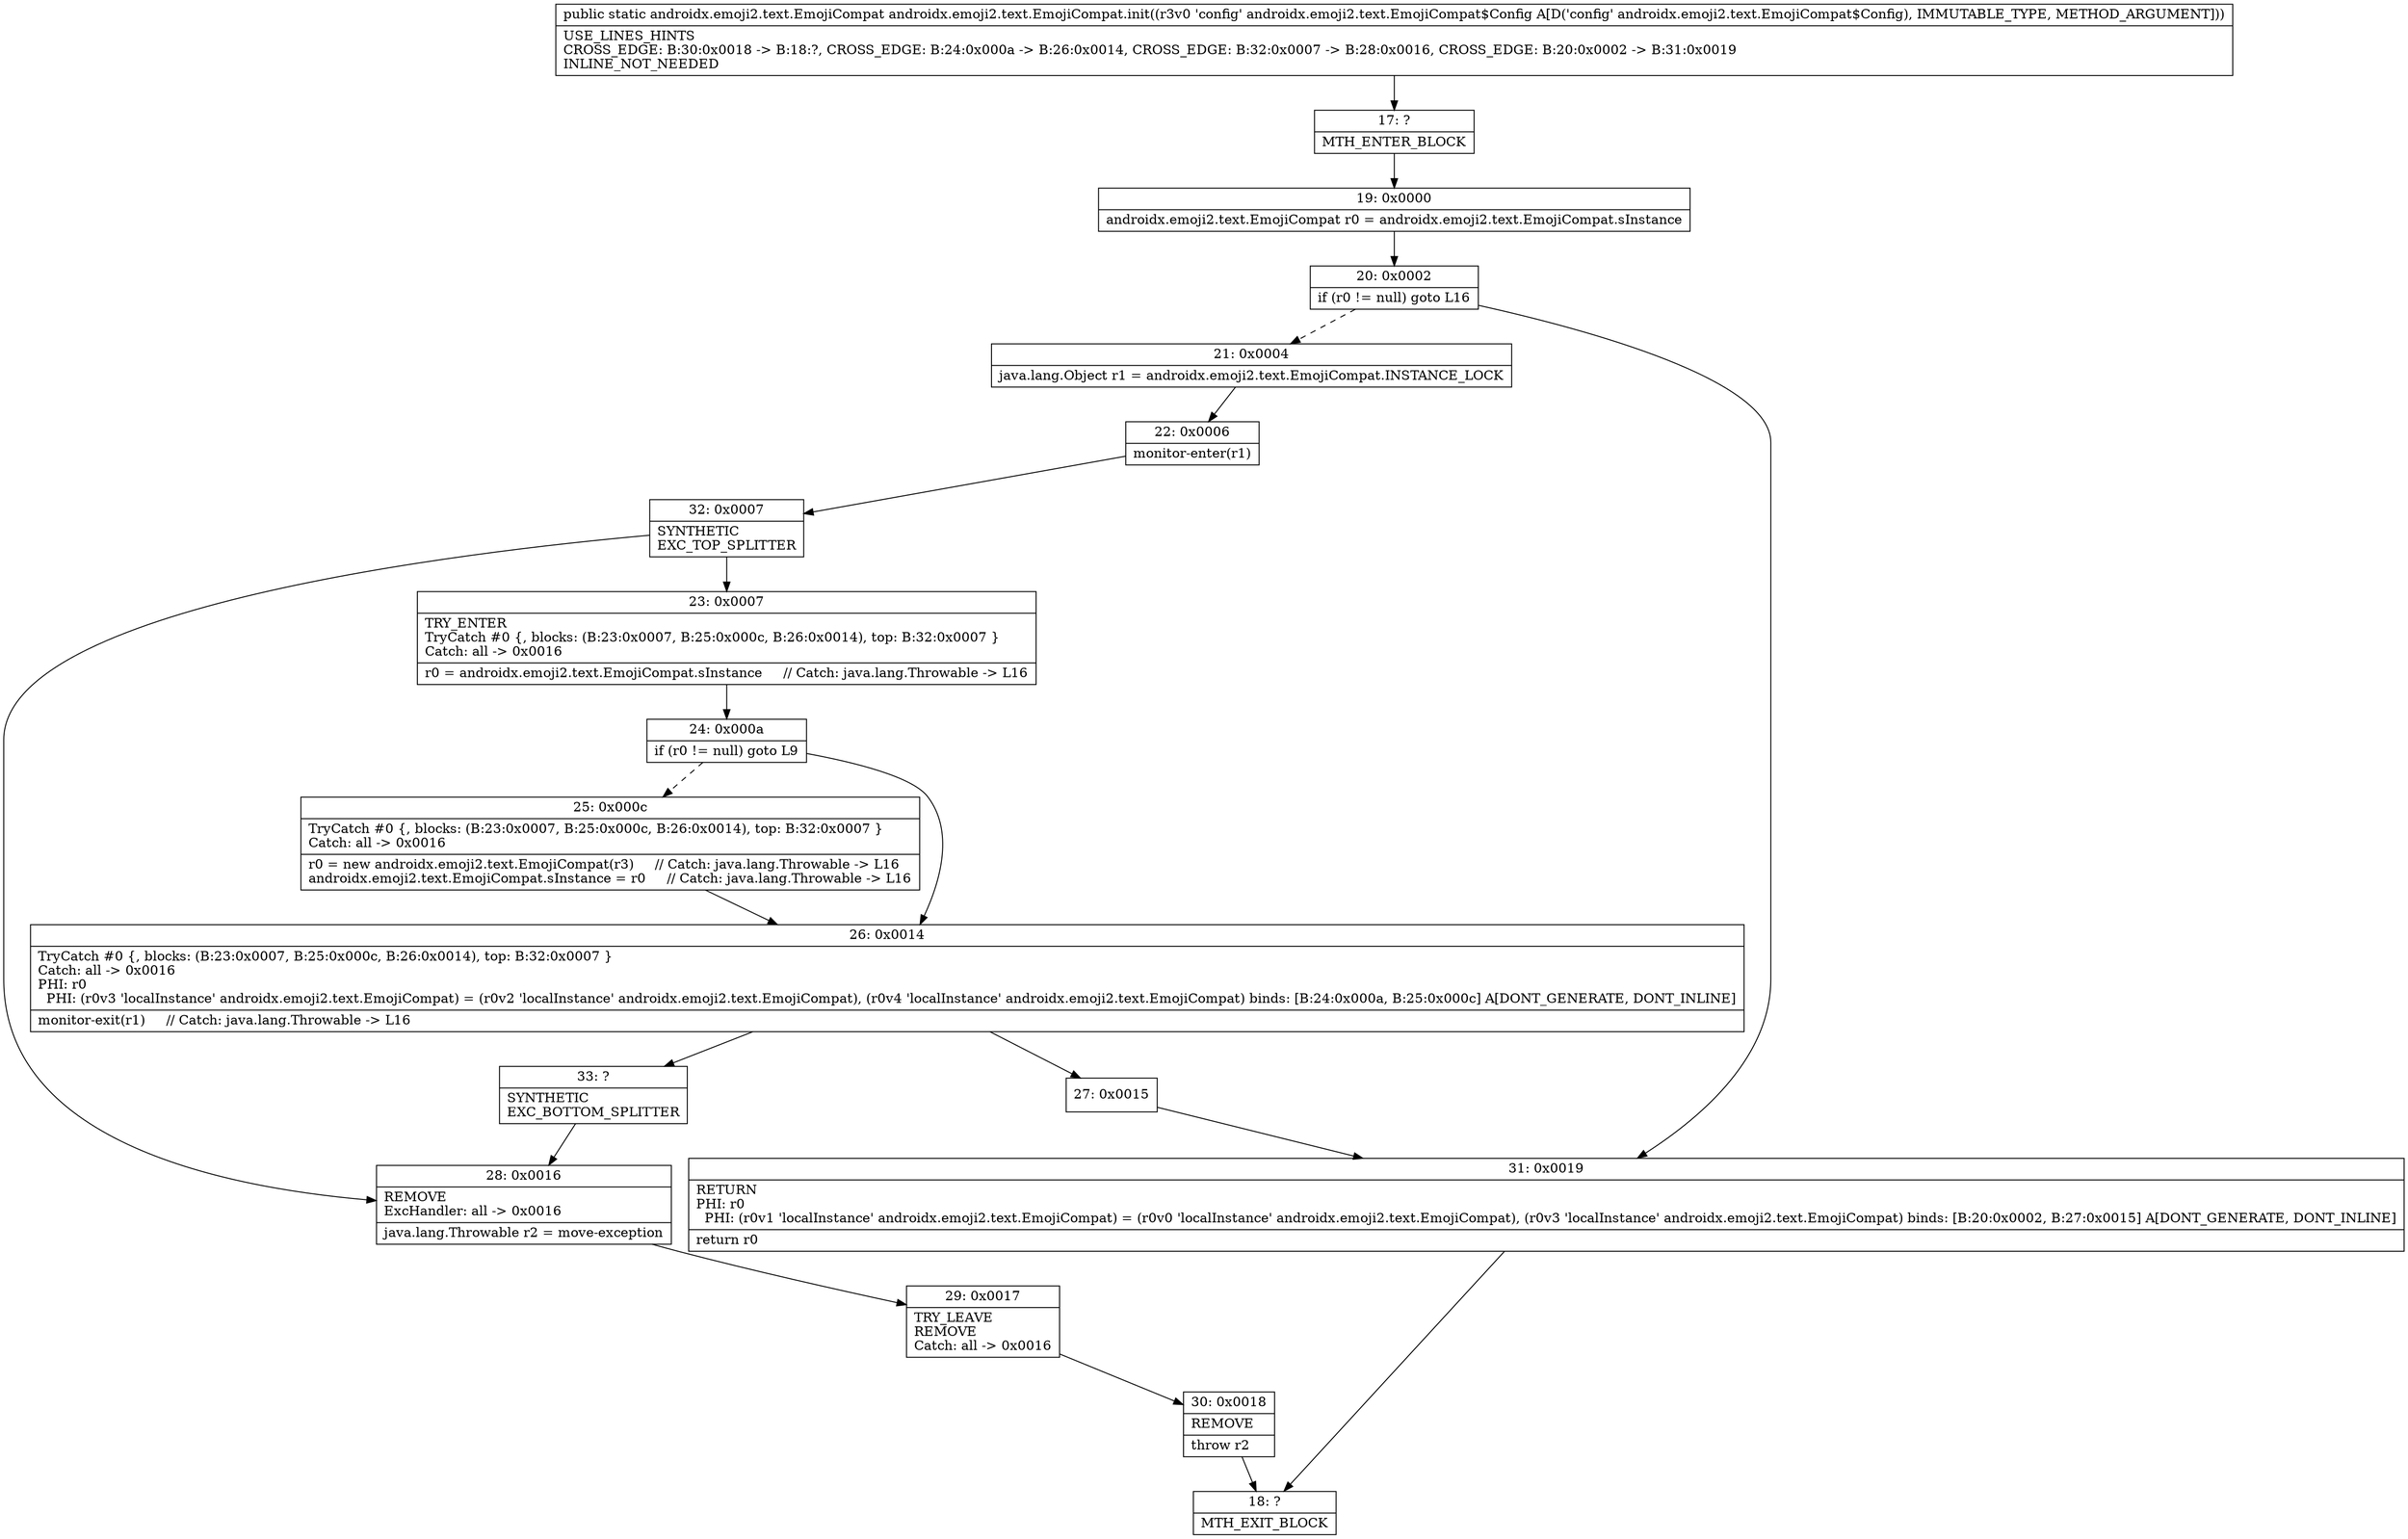 digraph "CFG forandroidx.emoji2.text.EmojiCompat.init(Landroidx\/emoji2\/text\/EmojiCompat$Config;)Landroidx\/emoji2\/text\/EmojiCompat;" {
Node_17 [shape=record,label="{17\:\ ?|MTH_ENTER_BLOCK\l}"];
Node_19 [shape=record,label="{19\:\ 0x0000|androidx.emoji2.text.EmojiCompat r0 = androidx.emoji2.text.EmojiCompat.sInstance\l}"];
Node_20 [shape=record,label="{20\:\ 0x0002|if (r0 != null) goto L16\l}"];
Node_21 [shape=record,label="{21\:\ 0x0004|java.lang.Object r1 = androidx.emoji2.text.EmojiCompat.INSTANCE_LOCK\l}"];
Node_22 [shape=record,label="{22\:\ 0x0006|monitor\-enter(r1)\l}"];
Node_32 [shape=record,label="{32\:\ 0x0007|SYNTHETIC\lEXC_TOP_SPLITTER\l}"];
Node_23 [shape=record,label="{23\:\ 0x0007|TRY_ENTER\lTryCatch #0 \{, blocks: (B:23:0x0007, B:25:0x000c, B:26:0x0014), top: B:32:0x0007 \}\lCatch: all \-\> 0x0016\l|r0 = androidx.emoji2.text.EmojiCompat.sInstance     \/\/ Catch: java.lang.Throwable \-\> L16\l}"];
Node_24 [shape=record,label="{24\:\ 0x000a|if (r0 != null) goto L9\l}"];
Node_25 [shape=record,label="{25\:\ 0x000c|TryCatch #0 \{, blocks: (B:23:0x0007, B:25:0x000c, B:26:0x0014), top: B:32:0x0007 \}\lCatch: all \-\> 0x0016\l|r0 = new androidx.emoji2.text.EmojiCompat(r3)     \/\/ Catch: java.lang.Throwable \-\> L16\landroidx.emoji2.text.EmojiCompat.sInstance = r0     \/\/ Catch: java.lang.Throwable \-\> L16\l}"];
Node_26 [shape=record,label="{26\:\ 0x0014|TryCatch #0 \{, blocks: (B:23:0x0007, B:25:0x000c, B:26:0x0014), top: B:32:0x0007 \}\lCatch: all \-\> 0x0016\lPHI: r0 \l  PHI: (r0v3 'localInstance' androidx.emoji2.text.EmojiCompat) = (r0v2 'localInstance' androidx.emoji2.text.EmojiCompat), (r0v4 'localInstance' androidx.emoji2.text.EmojiCompat) binds: [B:24:0x000a, B:25:0x000c] A[DONT_GENERATE, DONT_INLINE]\l|monitor\-exit(r1)     \/\/ Catch: java.lang.Throwable \-\> L16\l}"];
Node_27 [shape=record,label="{27\:\ 0x0015}"];
Node_33 [shape=record,label="{33\:\ ?|SYNTHETIC\lEXC_BOTTOM_SPLITTER\l}"];
Node_28 [shape=record,label="{28\:\ 0x0016|REMOVE\lExcHandler: all \-\> 0x0016\l|java.lang.Throwable r2 = move\-exception\l}"];
Node_29 [shape=record,label="{29\:\ 0x0017|TRY_LEAVE\lREMOVE\lCatch: all \-\> 0x0016\l}"];
Node_30 [shape=record,label="{30\:\ 0x0018|REMOVE\l|throw r2\l}"];
Node_18 [shape=record,label="{18\:\ ?|MTH_EXIT_BLOCK\l}"];
Node_31 [shape=record,label="{31\:\ 0x0019|RETURN\lPHI: r0 \l  PHI: (r0v1 'localInstance' androidx.emoji2.text.EmojiCompat) = (r0v0 'localInstance' androidx.emoji2.text.EmojiCompat), (r0v3 'localInstance' androidx.emoji2.text.EmojiCompat) binds: [B:20:0x0002, B:27:0x0015] A[DONT_GENERATE, DONT_INLINE]\l|return r0\l}"];
MethodNode[shape=record,label="{public static androidx.emoji2.text.EmojiCompat androidx.emoji2.text.EmojiCompat.init((r3v0 'config' androidx.emoji2.text.EmojiCompat$Config A[D('config' androidx.emoji2.text.EmojiCompat$Config), IMMUTABLE_TYPE, METHOD_ARGUMENT]))  | USE_LINES_HINTS\lCROSS_EDGE: B:30:0x0018 \-\> B:18:?, CROSS_EDGE: B:24:0x000a \-\> B:26:0x0014, CROSS_EDGE: B:32:0x0007 \-\> B:28:0x0016, CROSS_EDGE: B:20:0x0002 \-\> B:31:0x0019\lINLINE_NOT_NEEDED\l}"];
MethodNode -> Node_17;Node_17 -> Node_19;
Node_19 -> Node_20;
Node_20 -> Node_21[style=dashed];
Node_20 -> Node_31;
Node_21 -> Node_22;
Node_22 -> Node_32;
Node_32 -> Node_23;
Node_32 -> Node_28;
Node_23 -> Node_24;
Node_24 -> Node_25[style=dashed];
Node_24 -> Node_26;
Node_25 -> Node_26;
Node_26 -> Node_27;
Node_26 -> Node_33;
Node_27 -> Node_31;
Node_33 -> Node_28;
Node_28 -> Node_29;
Node_29 -> Node_30;
Node_30 -> Node_18;
Node_31 -> Node_18;
}


